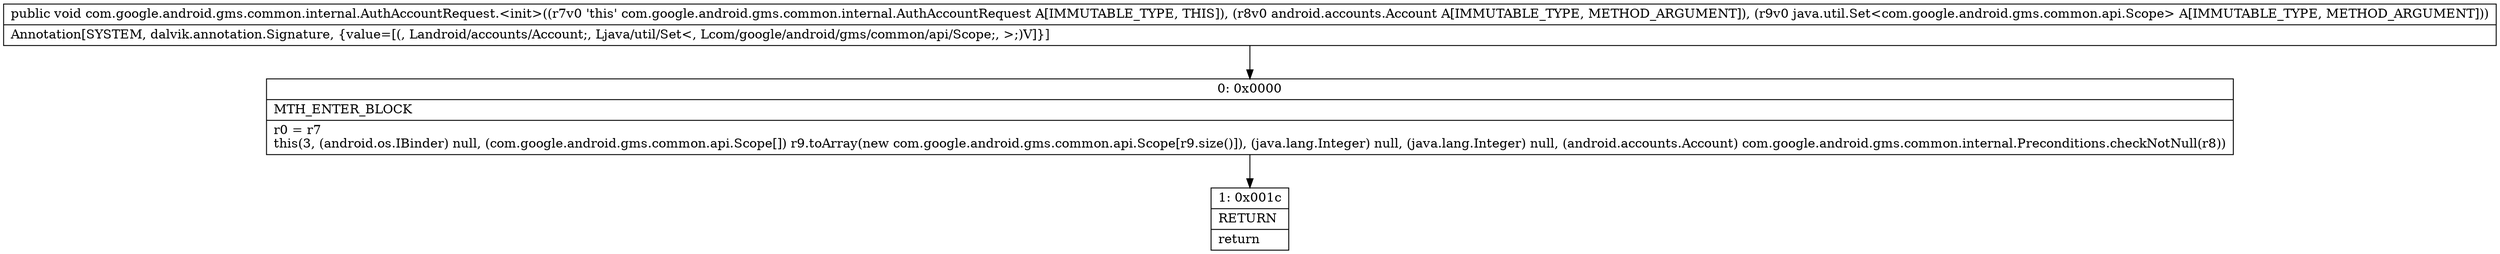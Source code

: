 digraph "CFG forcom.google.android.gms.common.internal.AuthAccountRequest.\<init\>(Landroid\/accounts\/Account;Ljava\/util\/Set;)V" {
Node_0 [shape=record,label="{0\:\ 0x0000|MTH_ENTER_BLOCK\l|r0 = r7\lthis(3, (android.os.IBinder) null, (com.google.android.gms.common.api.Scope[]) r9.toArray(new com.google.android.gms.common.api.Scope[r9.size()]), (java.lang.Integer) null, (java.lang.Integer) null, (android.accounts.Account) com.google.android.gms.common.internal.Preconditions.checkNotNull(r8))\l}"];
Node_1 [shape=record,label="{1\:\ 0x001c|RETURN\l|return\l}"];
MethodNode[shape=record,label="{public void com.google.android.gms.common.internal.AuthAccountRequest.\<init\>((r7v0 'this' com.google.android.gms.common.internal.AuthAccountRequest A[IMMUTABLE_TYPE, THIS]), (r8v0 android.accounts.Account A[IMMUTABLE_TYPE, METHOD_ARGUMENT]), (r9v0 java.util.Set\<com.google.android.gms.common.api.Scope\> A[IMMUTABLE_TYPE, METHOD_ARGUMENT]))  | Annotation[SYSTEM, dalvik.annotation.Signature, \{value=[(, Landroid\/accounts\/Account;, Ljava\/util\/Set\<, Lcom\/google\/android\/gms\/common\/api\/Scope;, \>;)V]\}]\l}"];
MethodNode -> Node_0;
Node_0 -> Node_1;
}

